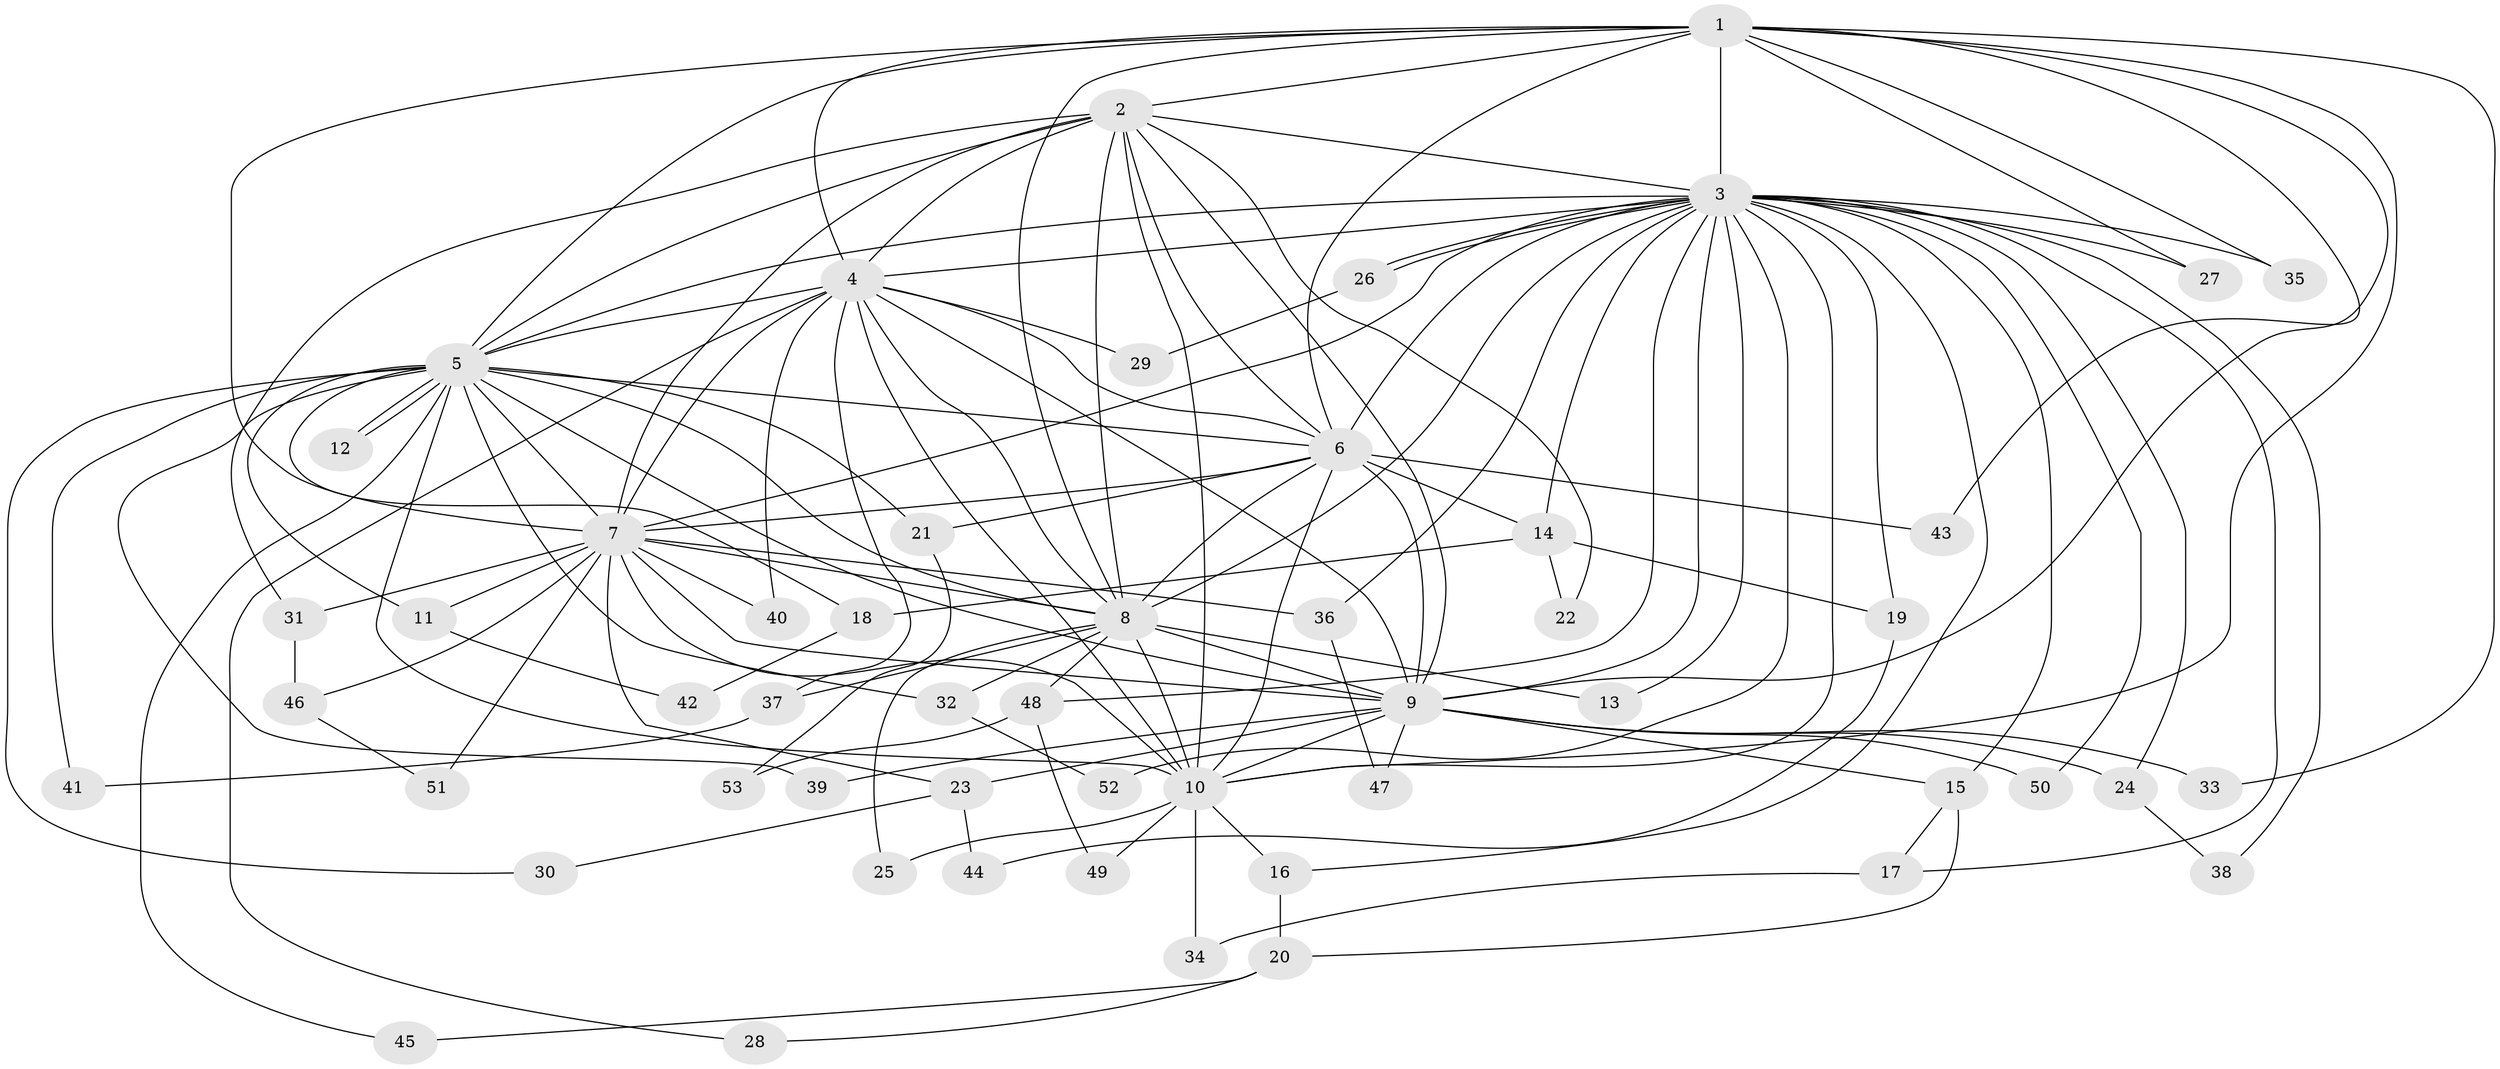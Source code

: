 // Generated by graph-tools (version 1.1) at 2025/14/03/09/25 04:14:11]
// undirected, 53 vertices, 131 edges
graph export_dot {
graph [start="1"]
  node [color=gray90,style=filled];
  1;
  2;
  3;
  4;
  5;
  6;
  7;
  8;
  9;
  10;
  11;
  12;
  13;
  14;
  15;
  16;
  17;
  18;
  19;
  20;
  21;
  22;
  23;
  24;
  25;
  26;
  27;
  28;
  29;
  30;
  31;
  32;
  33;
  34;
  35;
  36;
  37;
  38;
  39;
  40;
  41;
  42;
  43;
  44;
  45;
  46;
  47;
  48;
  49;
  50;
  51;
  52;
  53;
  1 -- 2;
  1 -- 3;
  1 -- 4;
  1 -- 5;
  1 -- 6;
  1 -- 7;
  1 -- 8;
  1 -- 9;
  1 -- 10;
  1 -- 27;
  1 -- 33;
  1 -- 35;
  1 -- 43;
  2 -- 3;
  2 -- 4;
  2 -- 5;
  2 -- 6;
  2 -- 7;
  2 -- 8;
  2 -- 9;
  2 -- 10;
  2 -- 22;
  2 -- 31;
  3 -- 4;
  3 -- 5;
  3 -- 6;
  3 -- 7;
  3 -- 8;
  3 -- 9;
  3 -- 10;
  3 -- 13;
  3 -- 14;
  3 -- 15;
  3 -- 16;
  3 -- 17;
  3 -- 19;
  3 -- 24;
  3 -- 26;
  3 -- 26;
  3 -- 27;
  3 -- 35;
  3 -- 36;
  3 -- 38;
  3 -- 48;
  3 -- 50;
  3 -- 52;
  4 -- 5;
  4 -- 6;
  4 -- 7;
  4 -- 8;
  4 -- 9;
  4 -- 10;
  4 -- 28;
  4 -- 29;
  4 -- 37;
  4 -- 40;
  5 -- 6;
  5 -- 7;
  5 -- 8;
  5 -- 9;
  5 -- 10;
  5 -- 11;
  5 -- 12;
  5 -- 12;
  5 -- 18;
  5 -- 21;
  5 -- 30;
  5 -- 32;
  5 -- 39;
  5 -- 41;
  5 -- 45;
  6 -- 7;
  6 -- 8;
  6 -- 9;
  6 -- 10;
  6 -- 14;
  6 -- 21;
  6 -- 43;
  7 -- 8;
  7 -- 9;
  7 -- 10;
  7 -- 11;
  7 -- 23;
  7 -- 31;
  7 -- 36;
  7 -- 40;
  7 -- 46;
  7 -- 51;
  8 -- 9;
  8 -- 10;
  8 -- 13;
  8 -- 25;
  8 -- 32;
  8 -- 37;
  8 -- 48;
  9 -- 10;
  9 -- 15;
  9 -- 23;
  9 -- 24;
  9 -- 33;
  9 -- 39;
  9 -- 47;
  9 -- 50;
  10 -- 16;
  10 -- 25;
  10 -- 34;
  10 -- 49;
  11 -- 42;
  14 -- 18;
  14 -- 19;
  14 -- 22;
  15 -- 17;
  15 -- 20;
  16 -- 20;
  17 -- 34;
  18 -- 42;
  19 -- 44;
  20 -- 28;
  20 -- 45;
  21 -- 53;
  23 -- 30;
  23 -- 44;
  24 -- 38;
  26 -- 29;
  31 -- 46;
  32 -- 52;
  36 -- 47;
  37 -- 41;
  46 -- 51;
  48 -- 49;
  48 -- 53;
}
